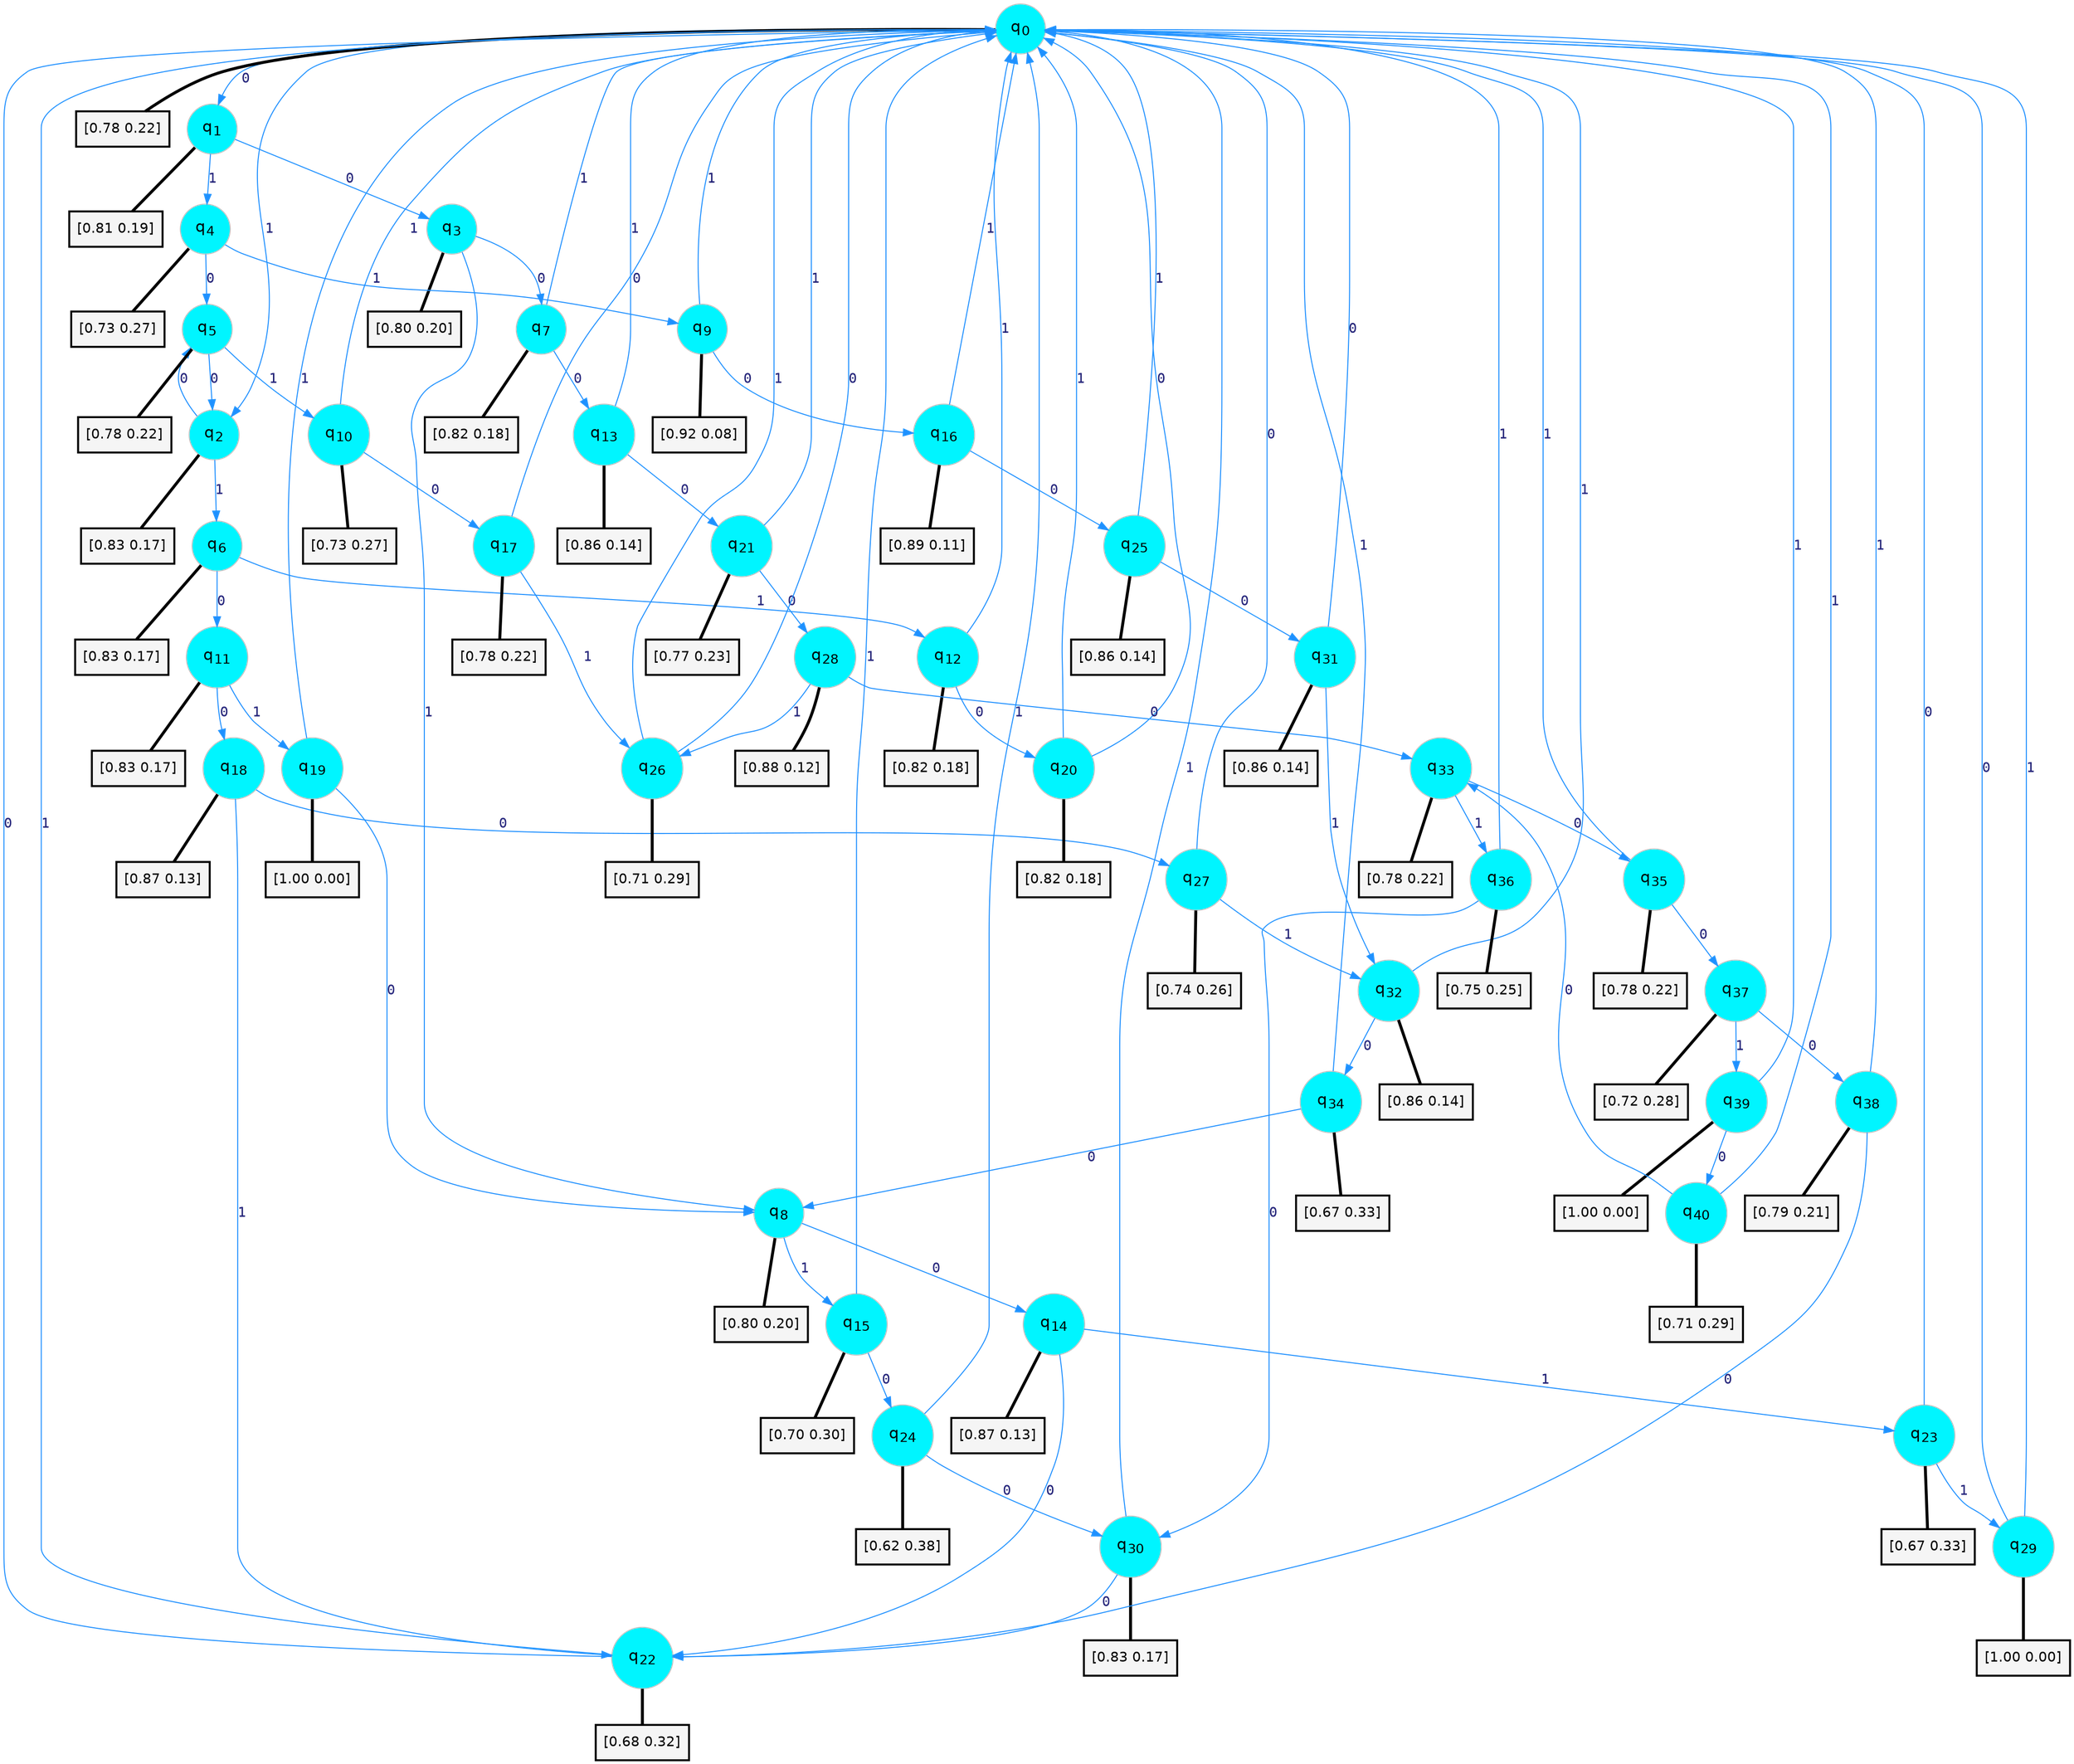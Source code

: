 digraph G {
graph [
bgcolor=transparent, dpi=300, rankdir=TD, size="40,25"];
node [
color=gray, fillcolor=turquoise1, fontcolor=black, fontname=Helvetica, fontsize=16, fontweight=bold, shape=circle, style=filled];
edge [
arrowsize=1, color=dodgerblue1, fontcolor=midnightblue, fontname=courier, fontweight=bold, penwidth=1, style=solid, weight=20];
0[label=<q<SUB>0</SUB>>];
1[label=<q<SUB>1</SUB>>];
2[label=<q<SUB>2</SUB>>];
3[label=<q<SUB>3</SUB>>];
4[label=<q<SUB>4</SUB>>];
5[label=<q<SUB>5</SUB>>];
6[label=<q<SUB>6</SUB>>];
7[label=<q<SUB>7</SUB>>];
8[label=<q<SUB>8</SUB>>];
9[label=<q<SUB>9</SUB>>];
10[label=<q<SUB>10</SUB>>];
11[label=<q<SUB>11</SUB>>];
12[label=<q<SUB>12</SUB>>];
13[label=<q<SUB>13</SUB>>];
14[label=<q<SUB>14</SUB>>];
15[label=<q<SUB>15</SUB>>];
16[label=<q<SUB>16</SUB>>];
17[label=<q<SUB>17</SUB>>];
18[label=<q<SUB>18</SUB>>];
19[label=<q<SUB>19</SUB>>];
20[label=<q<SUB>20</SUB>>];
21[label=<q<SUB>21</SUB>>];
22[label=<q<SUB>22</SUB>>];
23[label=<q<SUB>23</SUB>>];
24[label=<q<SUB>24</SUB>>];
25[label=<q<SUB>25</SUB>>];
26[label=<q<SUB>26</SUB>>];
27[label=<q<SUB>27</SUB>>];
28[label=<q<SUB>28</SUB>>];
29[label=<q<SUB>29</SUB>>];
30[label=<q<SUB>30</SUB>>];
31[label=<q<SUB>31</SUB>>];
32[label=<q<SUB>32</SUB>>];
33[label=<q<SUB>33</SUB>>];
34[label=<q<SUB>34</SUB>>];
35[label=<q<SUB>35</SUB>>];
36[label=<q<SUB>36</SUB>>];
37[label=<q<SUB>37</SUB>>];
38[label=<q<SUB>38</SUB>>];
39[label=<q<SUB>39</SUB>>];
40[label=<q<SUB>40</SUB>>];
41[label="[0.78 0.22]", shape=box,fontcolor=black, fontname=Helvetica, fontsize=14, penwidth=2, fillcolor=whitesmoke,color=black];
42[label="[0.81 0.19]", shape=box,fontcolor=black, fontname=Helvetica, fontsize=14, penwidth=2, fillcolor=whitesmoke,color=black];
43[label="[0.83 0.17]", shape=box,fontcolor=black, fontname=Helvetica, fontsize=14, penwidth=2, fillcolor=whitesmoke,color=black];
44[label="[0.80 0.20]", shape=box,fontcolor=black, fontname=Helvetica, fontsize=14, penwidth=2, fillcolor=whitesmoke,color=black];
45[label="[0.73 0.27]", shape=box,fontcolor=black, fontname=Helvetica, fontsize=14, penwidth=2, fillcolor=whitesmoke,color=black];
46[label="[0.78 0.22]", shape=box,fontcolor=black, fontname=Helvetica, fontsize=14, penwidth=2, fillcolor=whitesmoke,color=black];
47[label="[0.83 0.17]", shape=box,fontcolor=black, fontname=Helvetica, fontsize=14, penwidth=2, fillcolor=whitesmoke,color=black];
48[label="[0.82 0.18]", shape=box,fontcolor=black, fontname=Helvetica, fontsize=14, penwidth=2, fillcolor=whitesmoke,color=black];
49[label="[0.80 0.20]", shape=box,fontcolor=black, fontname=Helvetica, fontsize=14, penwidth=2, fillcolor=whitesmoke,color=black];
50[label="[0.92 0.08]", shape=box,fontcolor=black, fontname=Helvetica, fontsize=14, penwidth=2, fillcolor=whitesmoke,color=black];
51[label="[0.73 0.27]", shape=box,fontcolor=black, fontname=Helvetica, fontsize=14, penwidth=2, fillcolor=whitesmoke,color=black];
52[label="[0.83 0.17]", shape=box,fontcolor=black, fontname=Helvetica, fontsize=14, penwidth=2, fillcolor=whitesmoke,color=black];
53[label="[0.82 0.18]", shape=box,fontcolor=black, fontname=Helvetica, fontsize=14, penwidth=2, fillcolor=whitesmoke,color=black];
54[label="[0.86 0.14]", shape=box,fontcolor=black, fontname=Helvetica, fontsize=14, penwidth=2, fillcolor=whitesmoke,color=black];
55[label="[0.87 0.13]", shape=box,fontcolor=black, fontname=Helvetica, fontsize=14, penwidth=2, fillcolor=whitesmoke,color=black];
56[label="[0.70 0.30]", shape=box,fontcolor=black, fontname=Helvetica, fontsize=14, penwidth=2, fillcolor=whitesmoke,color=black];
57[label="[0.89 0.11]", shape=box,fontcolor=black, fontname=Helvetica, fontsize=14, penwidth=2, fillcolor=whitesmoke,color=black];
58[label="[0.78 0.22]", shape=box,fontcolor=black, fontname=Helvetica, fontsize=14, penwidth=2, fillcolor=whitesmoke,color=black];
59[label="[0.87 0.13]", shape=box,fontcolor=black, fontname=Helvetica, fontsize=14, penwidth=2, fillcolor=whitesmoke,color=black];
60[label="[1.00 0.00]", shape=box,fontcolor=black, fontname=Helvetica, fontsize=14, penwidth=2, fillcolor=whitesmoke,color=black];
61[label="[0.82 0.18]", shape=box,fontcolor=black, fontname=Helvetica, fontsize=14, penwidth=2, fillcolor=whitesmoke,color=black];
62[label="[0.77 0.23]", shape=box,fontcolor=black, fontname=Helvetica, fontsize=14, penwidth=2, fillcolor=whitesmoke,color=black];
63[label="[0.68 0.32]", shape=box,fontcolor=black, fontname=Helvetica, fontsize=14, penwidth=2, fillcolor=whitesmoke,color=black];
64[label="[0.67 0.33]", shape=box,fontcolor=black, fontname=Helvetica, fontsize=14, penwidth=2, fillcolor=whitesmoke,color=black];
65[label="[0.62 0.38]", shape=box,fontcolor=black, fontname=Helvetica, fontsize=14, penwidth=2, fillcolor=whitesmoke,color=black];
66[label="[0.86 0.14]", shape=box,fontcolor=black, fontname=Helvetica, fontsize=14, penwidth=2, fillcolor=whitesmoke,color=black];
67[label="[0.71 0.29]", shape=box,fontcolor=black, fontname=Helvetica, fontsize=14, penwidth=2, fillcolor=whitesmoke,color=black];
68[label="[0.74 0.26]", shape=box,fontcolor=black, fontname=Helvetica, fontsize=14, penwidth=2, fillcolor=whitesmoke,color=black];
69[label="[0.88 0.12]", shape=box,fontcolor=black, fontname=Helvetica, fontsize=14, penwidth=2, fillcolor=whitesmoke,color=black];
70[label="[1.00 0.00]", shape=box,fontcolor=black, fontname=Helvetica, fontsize=14, penwidth=2, fillcolor=whitesmoke,color=black];
71[label="[0.83 0.17]", shape=box,fontcolor=black, fontname=Helvetica, fontsize=14, penwidth=2, fillcolor=whitesmoke,color=black];
72[label="[0.86 0.14]", shape=box,fontcolor=black, fontname=Helvetica, fontsize=14, penwidth=2, fillcolor=whitesmoke,color=black];
73[label="[0.86 0.14]", shape=box,fontcolor=black, fontname=Helvetica, fontsize=14, penwidth=2, fillcolor=whitesmoke,color=black];
74[label="[0.78 0.22]", shape=box,fontcolor=black, fontname=Helvetica, fontsize=14, penwidth=2, fillcolor=whitesmoke,color=black];
75[label="[0.67 0.33]", shape=box,fontcolor=black, fontname=Helvetica, fontsize=14, penwidth=2, fillcolor=whitesmoke,color=black];
76[label="[0.78 0.22]", shape=box,fontcolor=black, fontname=Helvetica, fontsize=14, penwidth=2, fillcolor=whitesmoke,color=black];
77[label="[0.75 0.25]", shape=box,fontcolor=black, fontname=Helvetica, fontsize=14, penwidth=2, fillcolor=whitesmoke,color=black];
78[label="[0.72 0.28]", shape=box,fontcolor=black, fontname=Helvetica, fontsize=14, penwidth=2, fillcolor=whitesmoke,color=black];
79[label="[0.79 0.21]", shape=box,fontcolor=black, fontname=Helvetica, fontsize=14, penwidth=2, fillcolor=whitesmoke,color=black];
80[label="[1.00 0.00]", shape=box,fontcolor=black, fontname=Helvetica, fontsize=14, penwidth=2, fillcolor=whitesmoke,color=black];
81[label="[0.71 0.29]", shape=box,fontcolor=black, fontname=Helvetica, fontsize=14, penwidth=2, fillcolor=whitesmoke,color=black];
0->1 [label=0];
0->2 [label=1];
0->41 [arrowhead=none, penwidth=3,color=black];
1->3 [label=0];
1->4 [label=1];
1->42 [arrowhead=none, penwidth=3,color=black];
2->5 [label=0];
2->6 [label=1];
2->43 [arrowhead=none, penwidth=3,color=black];
3->7 [label=0];
3->8 [label=1];
3->44 [arrowhead=none, penwidth=3,color=black];
4->5 [label=0];
4->9 [label=1];
4->45 [arrowhead=none, penwidth=3,color=black];
5->2 [label=0];
5->10 [label=1];
5->46 [arrowhead=none, penwidth=3,color=black];
6->11 [label=0];
6->12 [label=1];
6->47 [arrowhead=none, penwidth=3,color=black];
7->13 [label=0];
7->0 [label=1];
7->48 [arrowhead=none, penwidth=3,color=black];
8->14 [label=0];
8->15 [label=1];
8->49 [arrowhead=none, penwidth=3,color=black];
9->16 [label=0];
9->0 [label=1];
9->50 [arrowhead=none, penwidth=3,color=black];
10->17 [label=0];
10->0 [label=1];
10->51 [arrowhead=none, penwidth=3,color=black];
11->18 [label=0];
11->19 [label=1];
11->52 [arrowhead=none, penwidth=3,color=black];
12->20 [label=0];
12->0 [label=1];
12->53 [arrowhead=none, penwidth=3,color=black];
13->21 [label=0];
13->0 [label=1];
13->54 [arrowhead=none, penwidth=3,color=black];
14->22 [label=0];
14->23 [label=1];
14->55 [arrowhead=none, penwidth=3,color=black];
15->24 [label=0];
15->0 [label=1];
15->56 [arrowhead=none, penwidth=3,color=black];
16->25 [label=0];
16->0 [label=1];
16->57 [arrowhead=none, penwidth=3,color=black];
17->0 [label=0];
17->26 [label=1];
17->58 [arrowhead=none, penwidth=3,color=black];
18->27 [label=0];
18->22 [label=1];
18->59 [arrowhead=none, penwidth=3,color=black];
19->8 [label=0];
19->0 [label=1];
19->60 [arrowhead=none, penwidth=3,color=black];
20->0 [label=0];
20->0 [label=1];
20->61 [arrowhead=none, penwidth=3,color=black];
21->28 [label=0];
21->0 [label=1];
21->62 [arrowhead=none, penwidth=3,color=black];
22->0 [label=0];
22->0 [label=1];
22->63 [arrowhead=none, penwidth=3,color=black];
23->0 [label=0];
23->29 [label=1];
23->64 [arrowhead=none, penwidth=3,color=black];
24->30 [label=0];
24->0 [label=1];
24->65 [arrowhead=none, penwidth=3,color=black];
25->31 [label=0];
25->0 [label=1];
25->66 [arrowhead=none, penwidth=3,color=black];
26->0 [label=0];
26->0 [label=1];
26->67 [arrowhead=none, penwidth=3,color=black];
27->0 [label=0];
27->32 [label=1];
27->68 [arrowhead=none, penwidth=3,color=black];
28->33 [label=0];
28->26 [label=1];
28->69 [arrowhead=none, penwidth=3,color=black];
29->0 [label=0];
29->0 [label=1];
29->70 [arrowhead=none, penwidth=3,color=black];
30->22 [label=0];
30->0 [label=1];
30->71 [arrowhead=none, penwidth=3,color=black];
31->0 [label=0];
31->32 [label=1];
31->72 [arrowhead=none, penwidth=3,color=black];
32->34 [label=0];
32->0 [label=1];
32->73 [arrowhead=none, penwidth=3,color=black];
33->35 [label=0];
33->36 [label=1];
33->74 [arrowhead=none, penwidth=3,color=black];
34->8 [label=0];
34->0 [label=1];
34->75 [arrowhead=none, penwidth=3,color=black];
35->37 [label=0];
35->0 [label=1];
35->76 [arrowhead=none, penwidth=3,color=black];
36->30 [label=0];
36->0 [label=1];
36->77 [arrowhead=none, penwidth=3,color=black];
37->38 [label=0];
37->39 [label=1];
37->78 [arrowhead=none, penwidth=3,color=black];
38->22 [label=0];
38->0 [label=1];
38->79 [arrowhead=none, penwidth=3,color=black];
39->40 [label=0];
39->0 [label=1];
39->80 [arrowhead=none, penwidth=3,color=black];
40->33 [label=0];
40->0 [label=1];
40->81 [arrowhead=none, penwidth=3,color=black];
}
